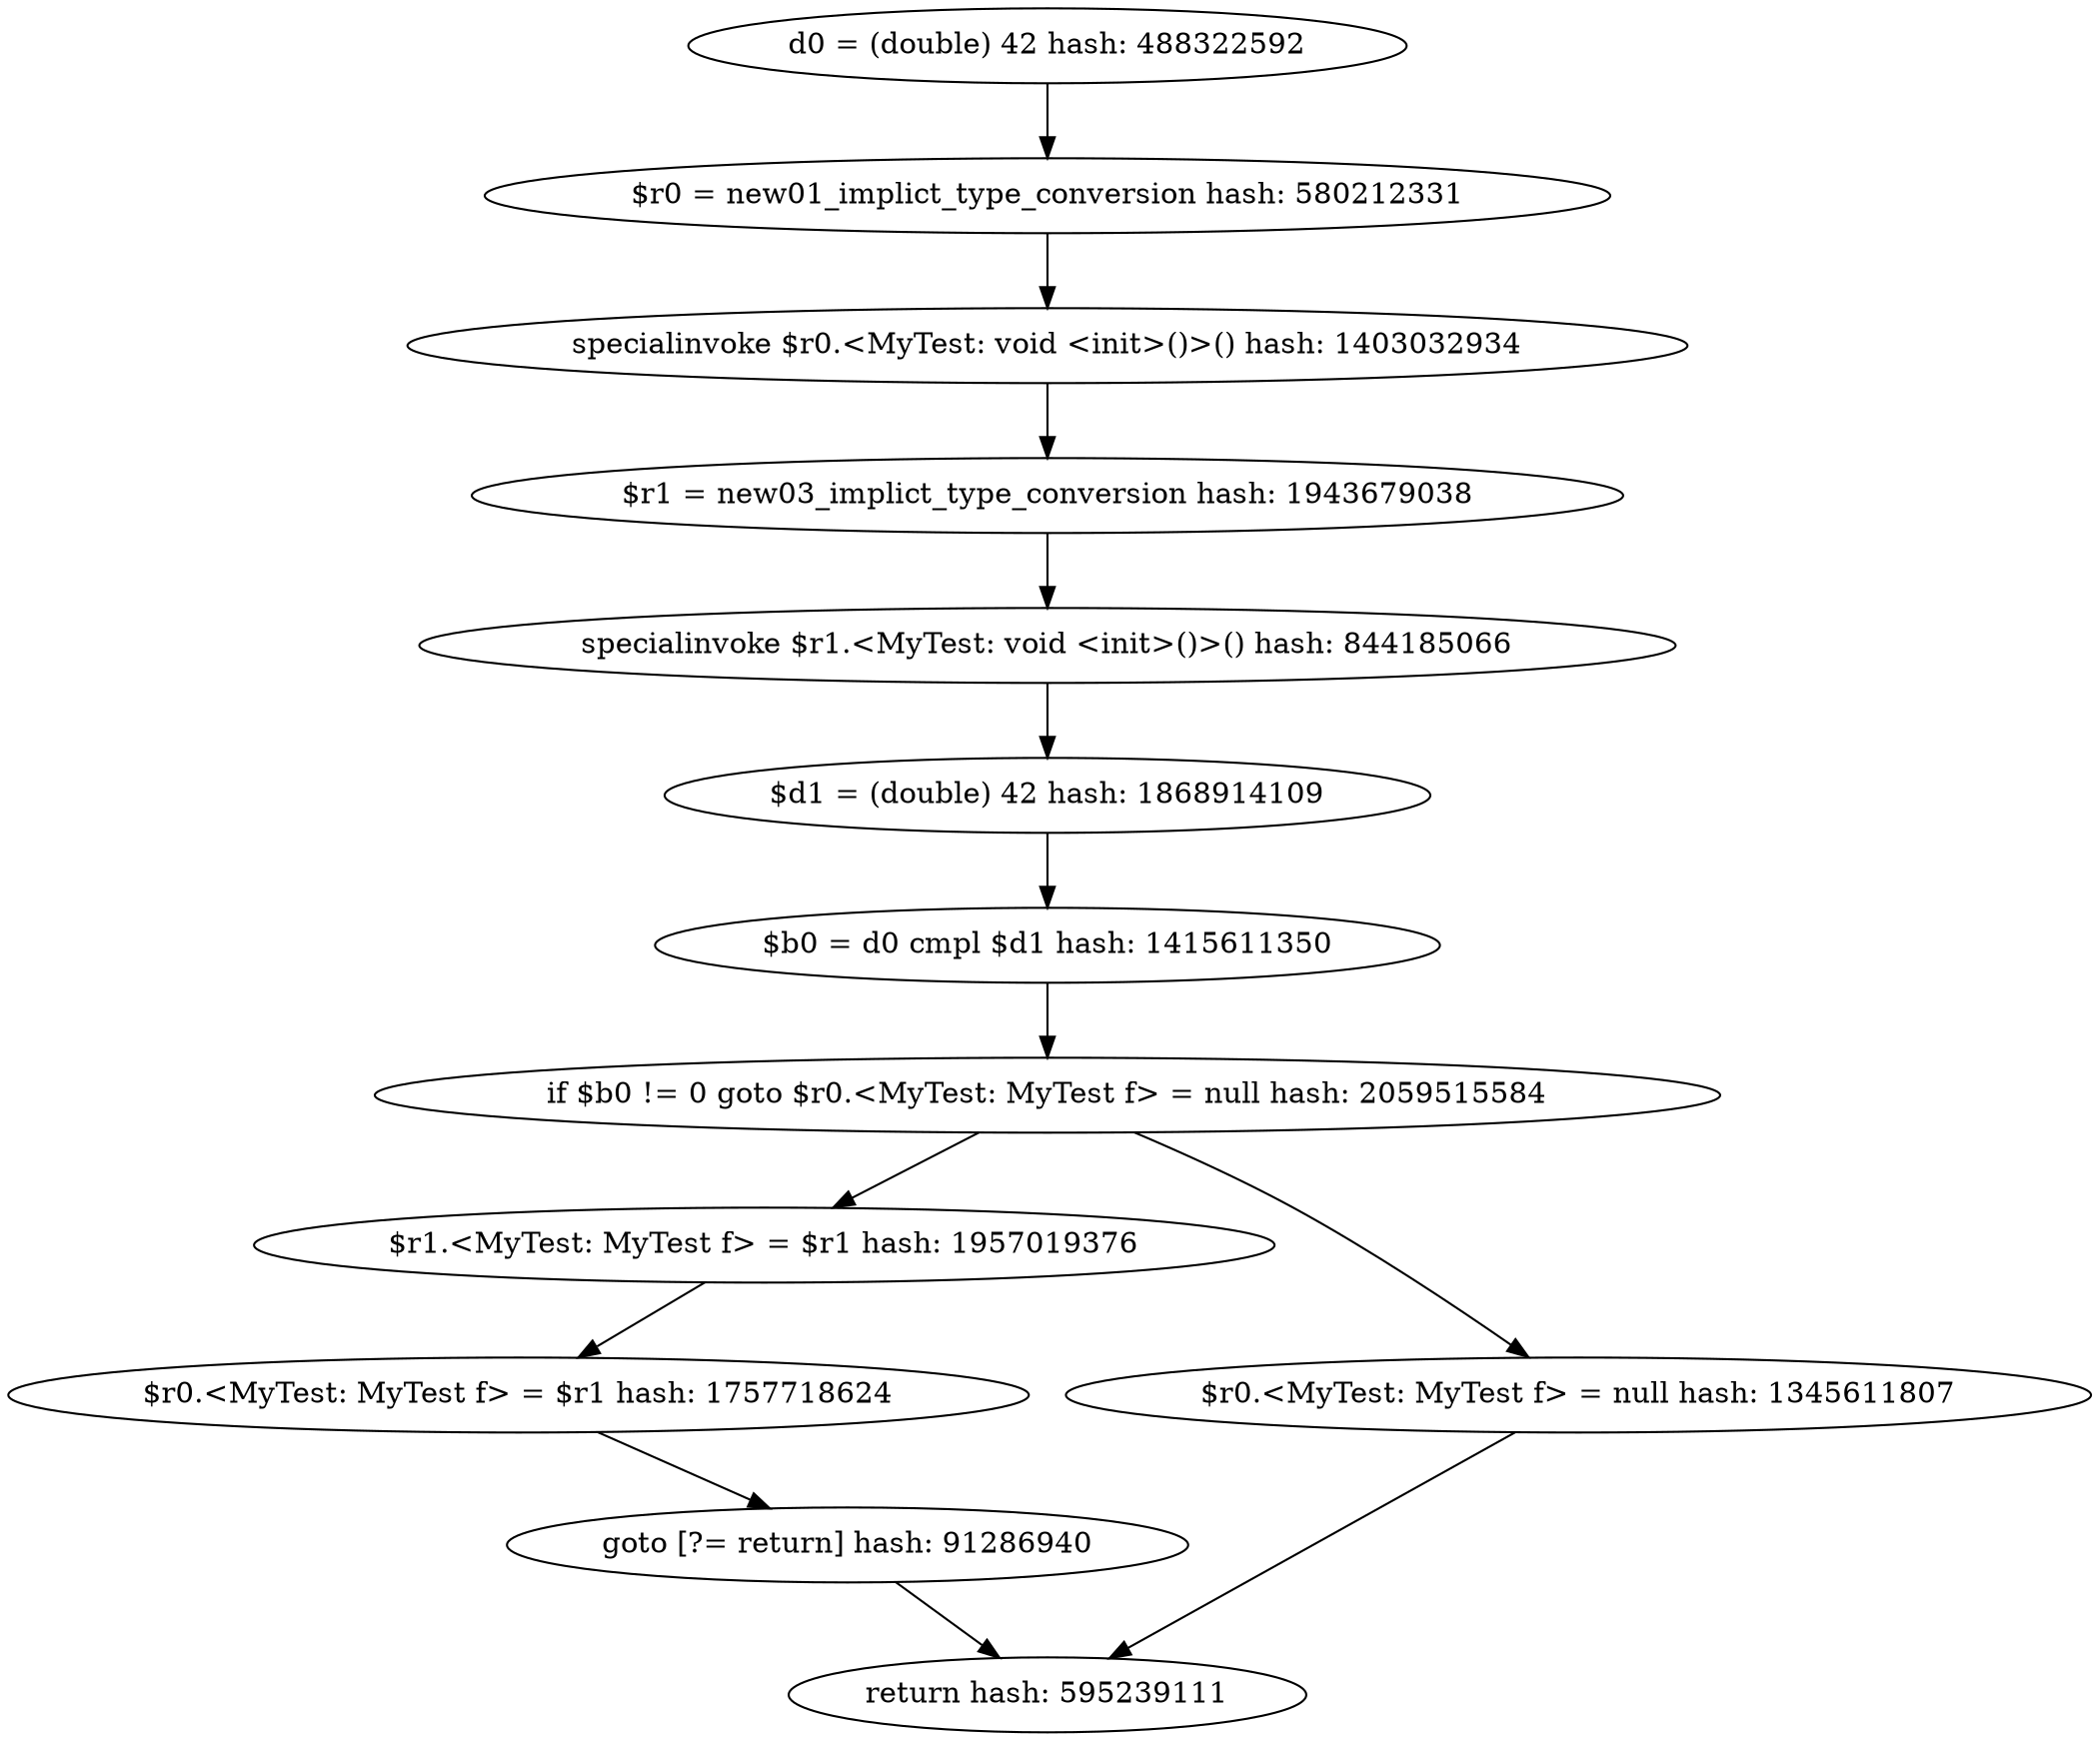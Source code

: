 digraph "./target2-mine/MyTest.implict_type_conversion.intra.debug" {
    "d0 = (double) 42 hash: 488322592";
    "$r0 = new01_implict_type_conversion hash: 580212331";
    "specialinvoke $r0.<MyTest: void <init>()>() hash: 1403032934";
    "$r1 = new03_implict_type_conversion hash: 1943679038";
    "specialinvoke $r1.<MyTest: void <init>()>() hash: 844185066";
    "$d1 = (double) 42 hash: 1868914109";
    "$b0 = d0 cmpl $d1 hash: 1415611350";
    "if $b0 != 0 goto $r0.<MyTest: MyTest f> = null hash: 2059515584";
    "$r1.<MyTest: MyTest f> = $r1 hash: 1957019376";
    "$r0.<MyTest: MyTest f> = $r1 hash: 1757718624";
    "goto [?= return] hash: 91286940";
    "$r0.<MyTest: MyTest f> = null hash: 1345611807";
    "return hash: 595239111";
    "d0 = (double) 42 hash: 488322592"->"$r0 = new01_implict_type_conversion hash: 580212331";
    "$r0 = new01_implict_type_conversion hash: 580212331"->"specialinvoke $r0.<MyTest: void <init>()>() hash: 1403032934";
    "specialinvoke $r0.<MyTest: void <init>()>() hash: 1403032934"->"$r1 = new03_implict_type_conversion hash: 1943679038";
    "$r1 = new03_implict_type_conversion hash: 1943679038"->"specialinvoke $r1.<MyTest: void <init>()>() hash: 844185066";
    "specialinvoke $r1.<MyTest: void <init>()>() hash: 844185066"->"$d1 = (double) 42 hash: 1868914109";
    "$d1 = (double) 42 hash: 1868914109"->"$b0 = d0 cmpl $d1 hash: 1415611350";
    "$b0 = d0 cmpl $d1 hash: 1415611350"->"if $b0 != 0 goto $r0.<MyTest: MyTest f> = null hash: 2059515584";
    "if $b0 != 0 goto $r0.<MyTest: MyTest f> = null hash: 2059515584"->"$r1.<MyTest: MyTest f> = $r1 hash: 1957019376";
    "if $b0 != 0 goto $r0.<MyTest: MyTest f> = null hash: 2059515584"->"$r0.<MyTest: MyTest f> = null hash: 1345611807";
    "$r1.<MyTest: MyTest f> = $r1 hash: 1957019376"->"$r0.<MyTest: MyTest f> = $r1 hash: 1757718624";
    "$r0.<MyTest: MyTest f> = $r1 hash: 1757718624"->"goto [?= return] hash: 91286940";
    "goto [?= return] hash: 91286940"->"return hash: 595239111";
    "$r0.<MyTest: MyTest f> = null hash: 1345611807"->"return hash: 595239111";
}
